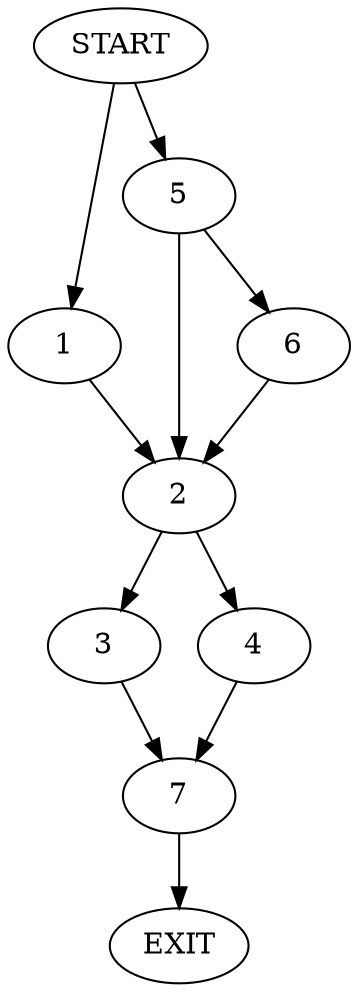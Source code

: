 digraph {
0 [label="START"]
8 [label="EXIT"]
0 -> 1
1 -> 2
2 -> 3
2 -> 4
0 -> 5
5 -> 2
5 -> 6
6 -> 2
4 -> 7
3 -> 7
7 -> 8
}
